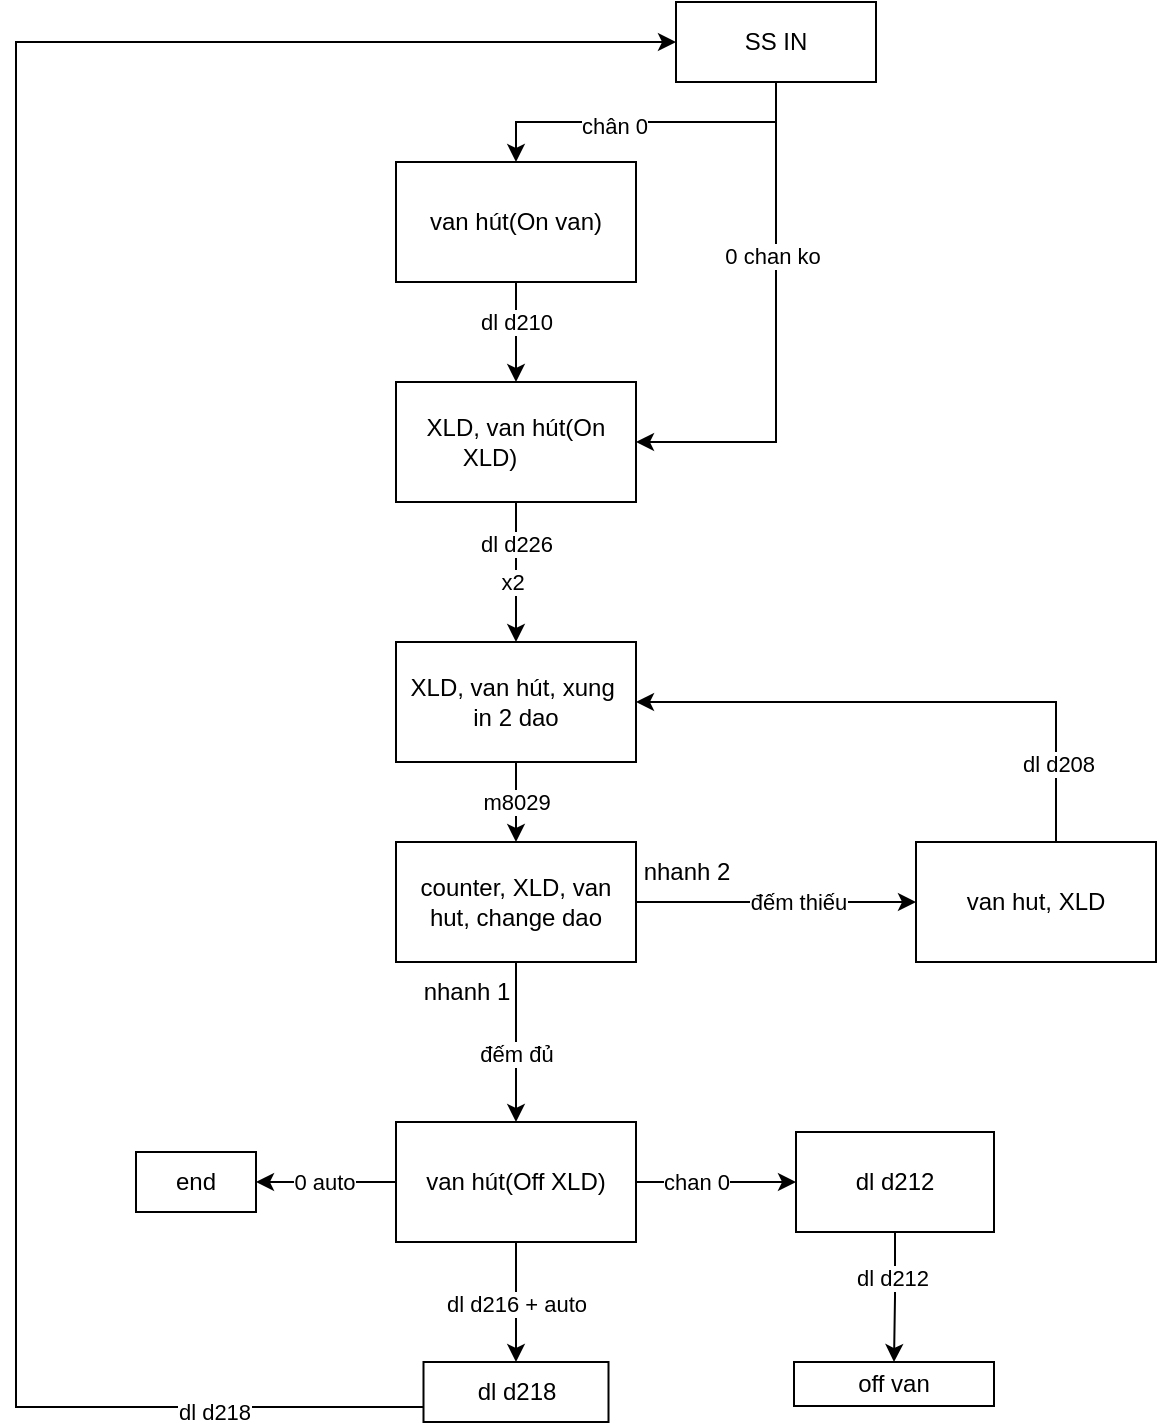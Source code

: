 <mxfile version="22.1.21" type="github">
  <diagram name="Trang-1" id="1H3SK76nEYsDpkZw7GPR">
    <mxGraphModel dx="778" dy="387" grid="1" gridSize="10" guides="1" tooltips="1" connect="1" arrows="1" fold="1" page="0" pageScale="1" pageWidth="827" pageHeight="1169" math="0" shadow="0">
      <root>
        <mxCell id="0" />
        <mxCell id="1" parent="0" />
        <mxCell id="hQP3FQ12rukSdfMBOgLU-1" style="edgeStyle=orthogonalEdgeStyle;rounded=0;orthogonalLoop=1;jettySize=auto;html=1;exitX=0.5;exitY=1;exitDx=0;exitDy=0;" parent="1" source="hQP3FQ12rukSdfMBOgLU-5" target="hQP3FQ12rukSdfMBOgLU-8" edge="1">
          <mxGeometry relative="1" as="geometry" />
        </mxCell>
        <mxCell id="hQP3FQ12rukSdfMBOgLU-2" value="chân 0" style="edgeLabel;html=1;align=center;verticalAlign=middle;resizable=0;points=[];" parent="hQP3FQ12rukSdfMBOgLU-1" vertex="1" connectable="0">
          <mxGeometry x="0.195" y="2" relative="1" as="geometry">
            <mxPoint as="offset" />
          </mxGeometry>
        </mxCell>
        <mxCell id="hQP3FQ12rukSdfMBOgLU-3" style="edgeStyle=orthogonalEdgeStyle;rounded=0;orthogonalLoop=1;jettySize=auto;html=1;exitX=0.5;exitY=1;exitDx=0;exitDy=0;entryX=1;entryY=0.5;entryDx=0;entryDy=0;" parent="1" source="hQP3FQ12rukSdfMBOgLU-5" target="hQP3FQ12rukSdfMBOgLU-12" edge="1">
          <mxGeometry relative="1" as="geometry" />
        </mxCell>
        <mxCell id="hQP3FQ12rukSdfMBOgLU-4" value="0 chan ko" style="edgeLabel;html=1;align=center;verticalAlign=middle;resizable=0;points=[];" parent="hQP3FQ12rukSdfMBOgLU-3" vertex="1" connectable="0">
          <mxGeometry x="-0.304" y="-2" relative="1" as="geometry">
            <mxPoint as="offset" />
          </mxGeometry>
        </mxCell>
        <mxCell id="hQP3FQ12rukSdfMBOgLU-5" value="SS IN" style="whiteSpace=wrap;html=1;" parent="1" vertex="1">
          <mxGeometry x="380" y="90" width="100" height="40" as="geometry" />
        </mxCell>
        <mxCell id="hQP3FQ12rukSdfMBOgLU-6" style="edgeStyle=orthogonalEdgeStyle;rounded=0;orthogonalLoop=1;jettySize=auto;html=1;exitX=0.5;exitY=1;exitDx=0;exitDy=0;entryX=0.5;entryY=0;entryDx=0;entryDy=0;" parent="1" source="hQP3FQ12rukSdfMBOgLU-8" target="hQP3FQ12rukSdfMBOgLU-12" edge="1">
          <mxGeometry relative="1" as="geometry" />
        </mxCell>
        <mxCell id="hQP3FQ12rukSdfMBOgLU-7" value="dl d210" style="edgeLabel;html=1;align=center;verticalAlign=middle;resizable=0;points=[];" parent="hQP3FQ12rukSdfMBOgLU-6" vertex="1" connectable="0">
          <mxGeometry x="-0.608" y="-2" relative="1" as="geometry">
            <mxPoint x="2" y="10" as="offset" />
          </mxGeometry>
        </mxCell>
        <mxCell id="hQP3FQ12rukSdfMBOgLU-8" value="van hút(On van)" style="whiteSpace=wrap;html=1;" parent="1" vertex="1">
          <mxGeometry x="240" y="170" width="120" height="60" as="geometry" />
        </mxCell>
        <mxCell id="X85F0P_P6Ew8AHuZvepl-1" style="edgeStyle=orthogonalEdgeStyle;rounded=0;orthogonalLoop=1;jettySize=auto;html=1;exitX=0.5;exitY=1;exitDx=0;exitDy=0;entryX=0.5;entryY=0;entryDx=0;entryDy=0;" edge="1" parent="1" source="hQP3FQ12rukSdfMBOgLU-12" target="hQP3FQ12rukSdfMBOgLU-20">
          <mxGeometry relative="1" as="geometry" />
        </mxCell>
        <mxCell id="X85F0P_P6Ew8AHuZvepl-3" value="x2" style="edgeLabel;html=1;align=center;verticalAlign=middle;resizable=0;points=[];" vertex="1" connectable="0" parent="X85F0P_P6Ew8AHuZvepl-1">
          <mxGeometry x="-0.574" y="-2" relative="1" as="geometry">
            <mxPoint y="25" as="offset" />
          </mxGeometry>
        </mxCell>
        <mxCell id="X85F0P_P6Ew8AHuZvepl-4" value="dl d226" style="edgeLabel;html=1;align=center;verticalAlign=middle;resizable=0;points=[];" vertex="1" connectable="0" parent="X85F0P_P6Ew8AHuZvepl-1">
          <mxGeometry x="0.014" y="2" relative="1" as="geometry">
            <mxPoint x="-2" y="-15" as="offset" />
          </mxGeometry>
        </mxCell>
        <mxCell id="hQP3FQ12rukSdfMBOgLU-12" value="XLD, van hút(On XLD)&lt;span style=&quot;white-space: pre;&quot;&gt;&#x9;&lt;/span&gt;" style="whiteSpace=wrap;html=1;" parent="1" vertex="1">
          <mxGeometry x="240" y="280" width="120" height="60" as="geometry" />
        </mxCell>
        <mxCell id="hQP3FQ12rukSdfMBOgLU-18" style="edgeStyle=orthogonalEdgeStyle;rounded=0;orthogonalLoop=1;jettySize=auto;html=1;exitX=0.5;exitY=1;exitDx=0;exitDy=0;entryX=0.5;entryY=0;entryDx=0;entryDy=0;" parent="1" source="hQP3FQ12rukSdfMBOgLU-20" target="hQP3FQ12rukSdfMBOgLU-26" edge="1">
          <mxGeometry relative="1" as="geometry" />
        </mxCell>
        <mxCell id="hQP3FQ12rukSdfMBOgLU-19" value="m8029" style="edgeLabel;html=1;align=center;verticalAlign=middle;resizable=0;points=[];" parent="hQP3FQ12rukSdfMBOgLU-18" vertex="1" connectable="0">
          <mxGeometry x="-0.424" relative="1" as="geometry">
            <mxPoint y="8" as="offset" />
          </mxGeometry>
        </mxCell>
        <mxCell id="hQP3FQ12rukSdfMBOgLU-20" value="XLD, van hút, xung&amp;nbsp; in 2 dao" style="whiteSpace=wrap;html=1;" parent="1" vertex="1">
          <mxGeometry x="240" y="410" width="120" height="60" as="geometry" />
        </mxCell>
        <mxCell id="hQP3FQ12rukSdfMBOgLU-22" style="edgeStyle=orthogonalEdgeStyle;rounded=0;orthogonalLoop=1;jettySize=auto;html=1;exitX=0.5;exitY=1;exitDx=0;exitDy=0;" parent="1" source="hQP3FQ12rukSdfMBOgLU-26" target="hQP3FQ12rukSdfMBOgLU-31" edge="1">
          <mxGeometry relative="1" as="geometry" />
        </mxCell>
        <mxCell id="hQP3FQ12rukSdfMBOgLU-23" value="đếm đủ" style="edgeLabel;html=1;align=center;verticalAlign=middle;resizable=0;points=[];" parent="hQP3FQ12rukSdfMBOgLU-22" vertex="1" connectable="0">
          <mxGeometry x="0.149" relative="1" as="geometry">
            <mxPoint as="offset" />
          </mxGeometry>
        </mxCell>
        <mxCell id="hQP3FQ12rukSdfMBOgLU-24" style="edgeStyle=orthogonalEdgeStyle;rounded=0;orthogonalLoop=1;jettySize=auto;html=1;exitX=1;exitY=0.5;exitDx=0;exitDy=0;entryX=0;entryY=0.5;entryDx=0;entryDy=0;" parent="1" source="hQP3FQ12rukSdfMBOgLU-26" target="hQP3FQ12rukSdfMBOgLU-52" edge="1">
          <mxGeometry relative="1" as="geometry" />
        </mxCell>
        <mxCell id="hQP3FQ12rukSdfMBOgLU-25" value="đếm thiếu" style="edgeLabel;html=1;align=center;verticalAlign=middle;resizable=0;points=[];" parent="hQP3FQ12rukSdfMBOgLU-24" vertex="1" connectable="0">
          <mxGeometry x="-0.003" y="-3" relative="1" as="geometry">
            <mxPoint x="11" y="-3" as="offset" />
          </mxGeometry>
        </mxCell>
        <mxCell id="hQP3FQ12rukSdfMBOgLU-26" value="counter, XLD, van hut, change dao" style="whiteSpace=wrap;html=1;" parent="1" vertex="1">
          <mxGeometry x="240" y="510" width="120" height="60" as="geometry" />
        </mxCell>
        <mxCell id="hQP3FQ12rukSdfMBOgLU-28" style="edgeStyle=orthogonalEdgeStyle;rounded=0;orthogonalLoop=1;jettySize=auto;html=1;exitX=0.5;exitY=1;exitDx=0;exitDy=0;entryX=0.5;entryY=0;entryDx=0;entryDy=0;" parent="1" source="hQP3FQ12rukSdfMBOgLU-31" target="hQP3FQ12rukSdfMBOgLU-64" edge="1">
          <mxGeometry relative="1" as="geometry">
            <mxPoint x="280" y="770.0" as="targetPoint" />
          </mxGeometry>
        </mxCell>
        <mxCell id="hQP3FQ12rukSdfMBOgLU-29" value="dl d216 + auto" style="edgeLabel;html=1;align=center;verticalAlign=middle;resizable=0;points=[];" parent="hQP3FQ12rukSdfMBOgLU-28" vertex="1" connectable="0">
          <mxGeometry x="-0.347" y="2" relative="1" as="geometry">
            <mxPoint x="-2" y="11" as="offset" />
          </mxGeometry>
        </mxCell>
        <mxCell id="hQP3FQ12rukSdfMBOgLU-75" style="edgeStyle=orthogonalEdgeStyle;rounded=0;orthogonalLoop=1;jettySize=auto;html=1;exitX=0;exitY=0.5;exitDx=0;exitDy=0;entryX=1;entryY=0.5;entryDx=0;entryDy=0;" parent="1" source="hQP3FQ12rukSdfMBOgLU-31" target="hQP3FQ12rukSdfMBOgLU-71" edge="1">
          <mxGeometry relative="1" as="geometry" />
        </mxCell>
        <mxCell id="hQP3FQ12rukSdfMBOgLU-76" value="0 auto" style="edgeLabel;html=1;align=center;verticalAlign=middle;resizable=0;points=[];" parent="hQP3FQ12rukSdfMBOgLU-75" vertex="1" connectable="0">
          <mxGeometry x="0.357" y="-5" relative="1" as="geometry">
            <mxPoint x="11" y="5" as="offset" />
          </mxGeometry>
        </mxCell>
        <mxCell id="X85F0P_P6Ew8AHuZvepl-16" style="edgeStyle=orthogonalEdgeStyle;rounded=0;orthogonalLoop=1;jettySize=auto;html=1;exitX=1;exitY=0.5;exitDx=0;exitDy=0;entryX=0;entryY=0.5;entryDx=0;entryDy=0;" edge="1" parent="1" source="hQP3FQ12rukSdfMBOgLU-31" target="X85F0P_P6Ew8AHuZvepl-15">
          <mxGeometry relative="1" as="geometry" />
        </mxCell>
        <mxCell id="X85F0P_P6Ew8AHuZvepl-18" value="chan 0" style="edgeLabel;html=1;align=center;verticalAlign=middle;resizable=0;points=[];" vertex="1" connectable="0" parent="X85F0P_P6Ew8AHuZvepl-16">
          <mxGeometry x="-0.447" y="1" relative="1" as="geometry">
            <mxPoint x="8" y="1" as="offset" />
          </mxGeometry>
        </mxCell>
        <mxCell id="hQP3FQ12rukSdfMBOgLU-31" value="van hút(Off XLD)" style="whiteSpace=wrap;html=1;" parent="1" vertex="1">
          <mxGeometry x="240" y="650" width="120" height="60" as="geometry" />
        </mxCell>
        <mxCell id="hQP3FQ12rukSdfMBOgLU-49" style="edgeStyle=orthogonalEdgeStyle;rounded=0;orthogonalLoop=1;jettySize=auto;html=1;exitX=0.5;exitY=0;exitDx=0;exitDy=0;entryX=1;entryY=0.5;entryDx=0;entryDy=0;" parent="1" source="hQP3FQ12rukSdfMBOgLU-52" target="hQP3FQ12rukSdfMBOgLU-20" edge="1">
          <mxGeometry relative="1" as="geometry">
            <mxPoint x="380" y="460" as="targetPoint" />
            <Array as="points">
              <mxPoint x="570" y="440" />
            </Array>
          </mxGeometry>
        </mxCell>
        <mxCell id="hQP3FQ12rukSdfMBOgLU-68" value="dl d208" style="edgeLabel;html=1;align=center;verticalAlign=middle;resizable=0;points=[];" parent="hQP3FQ12rukSdfMBOgLU-49" vertex="1" connectable="0">
          <mxGeometry x="-0.831" y="-1" relative="1" as="geometry">
            <mxPoint y="-25" as="offset" />
          </mxGeometry>
        </mxCell>
        <mxCell id="hQP3FQ12rukSdfMBOgLU-52" value="van hut, XLD" style="whiteSpace=wrap;html=1;" parent="1" vertex="1">
          <mxGeometry x="500" y="510" width="120" height="60" as="geometry" />
        </mxCell>
        <mxCell id="hQP3FQ12rukSdfMBOgLU-61" value="nhanh 1" style="text;html=1;align=center;verticalAlign=middle;resizable=0;points=[];autosize=1;strokeColor=none;fillColor=none;" parent="1" vertex="1">
          <mxGeometry x="240" y="570" width="70" height="30" as="geometry" />
        </mxCell>
        <mxCell id="hQP3FQ12rukSdfMBOgLU-62" value="off van" style="whiteSpace=wrap;html=1;" parent="1" vertex="1">
          <mxGeometry x="439" y="770" width="100" height="22" as="geometry" />
        </mxCell>
        <mxCell id="hQP3FQ12rukSdfMBOgLU-63" style="edgeStyle=orthogonalEdgeStyle;rounded=0;orthogonalLoop=1;jettySize=auto;html=1;exitX=0;exitY=0.75;exitDx=0;exitDy=0;entryX=0;entryY=0.5;entryDx=0;entryDy=0;" parent="1" source="hQP3FQ12rukSdfMBOgLU-64" target="hQP3FQ12rukSdfMBOgLU-5" edge="1">
          <mxGeometry relative="1" as="geometry">
            <Array as="points">
              <mxPoint x="50" y="793" />
              <mxPoint x="50" y="110" />
            </Array>
          </mxGeometry>
        </mxCell>
        <mxCell id="X85F0P_P6Ew8AHuZvepl-10" value="dl d218" style="edgeLabel;html=1;align=center;verticalAlign=middle;resizable=0;points=[];" vertex="1" connectable="0" parent="hQP3FQ12rukSdfMBOgLU-63">
          <mxGeometry x="-0.827" y="2" relative="1" as="geometry">
            <mxPoint as="offset" />
          </mxGeometry>
        </mxCell>
        <mxCell id="hQP3FQ12rukSdfMBOgLU-64" value="dl d218" style="whiteSpace=wrap;html=1;" parent="1" vertex="1">
          <mxGeometry x="253.75" y="770" width="92.5" height="30" as="geometry" />
        </mxCell>
        <mxCell id="hQP3FQ12rukSdfMBOgLU-67" value="nhanh 2" style="text;html=1;align=center;verticalAlign=middle;resizable=0;points=[];autosize=1;strokeColor=none;fillColor=none;" parent="1" vertex="1">
          <mxGeometry x="350" y="510" width="70" height="30" as="geometry" />
        </mxCell>
        <mxCell id="hQP3FQ12rukSdfMBOgLU-71" value="end" style="whiteSpace=wrap;html=1;" parent="1" vertex="1">
          <mxGeometry x="110" y="665" width="60" height="30" as="geometry" />
        </mxCell>
        <mxCell id="X85F0P_P6Ew8AHuZvepl-19" style="edgeStyle=orthogonalEdgeStyle;rounded=0;orthogonalLoop=1;jettySize=auto;html=1;exitX=0.5;exitY=1;exitDx=0;exitDy=0;entryX=0.5;entryY=0;entryDx=0;entryDy=0;" edge="1" parent="1" source="X85F0P_P6Ew8AHuZvepl-15" target="hQP3FQ12rukSdfMBOgLU-62">
          <mxGeometry relative="1" as="geometry" />
        </mxCell>
        <mxCell id="X85F0P_P6Ew8AHuZvepl-20" value="dl d212" style="edgeLabel;html=1;align=center;verticalAlign=middle;resizable=0;points=[];" vertex="1" connectable="0" parent="X85F0P_P6Ew8AHuZvepl-19">
          <mxGeometry x="-0.291" y="-2" relative="1" as="geometry">
            <mxPoint as="offset" />
          </mxGeometry>
        </mxCell>
        <mxCell id="X85F0P_P6Ew8AHuZvepl-15" value="dl d212" style="whiteSpace=wrap;html=1;" vertex="1" parent="1">
          <mxGeometry x="440" y="655" width="99" height="50" as="geometry" />
        </mxCell>
      </root>
    </mxGraphModel>
  </diagram>
</mxfile>

